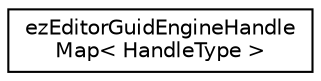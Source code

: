 digraph "Graphical Class Hierarchy"
{
 // LATEX_PDF_SIZE
  edge [fontname="Helvetica",fontsize="10",labelfontname="Helvetica",labelfontsize="10"];
  node [fontname="Helvetica",fontsize="10",shape=record];
  rankdir="LR";
  Node0 [label="ezEditorGuidEngineHandle\lMap\< HandleType \>",height=0.2,width=0.4,color="black", fillcolor="white", style="filled",URL="$d9/deb/classez_editor_guid_engine_handle_map.htm",tooltip=" "];
}
